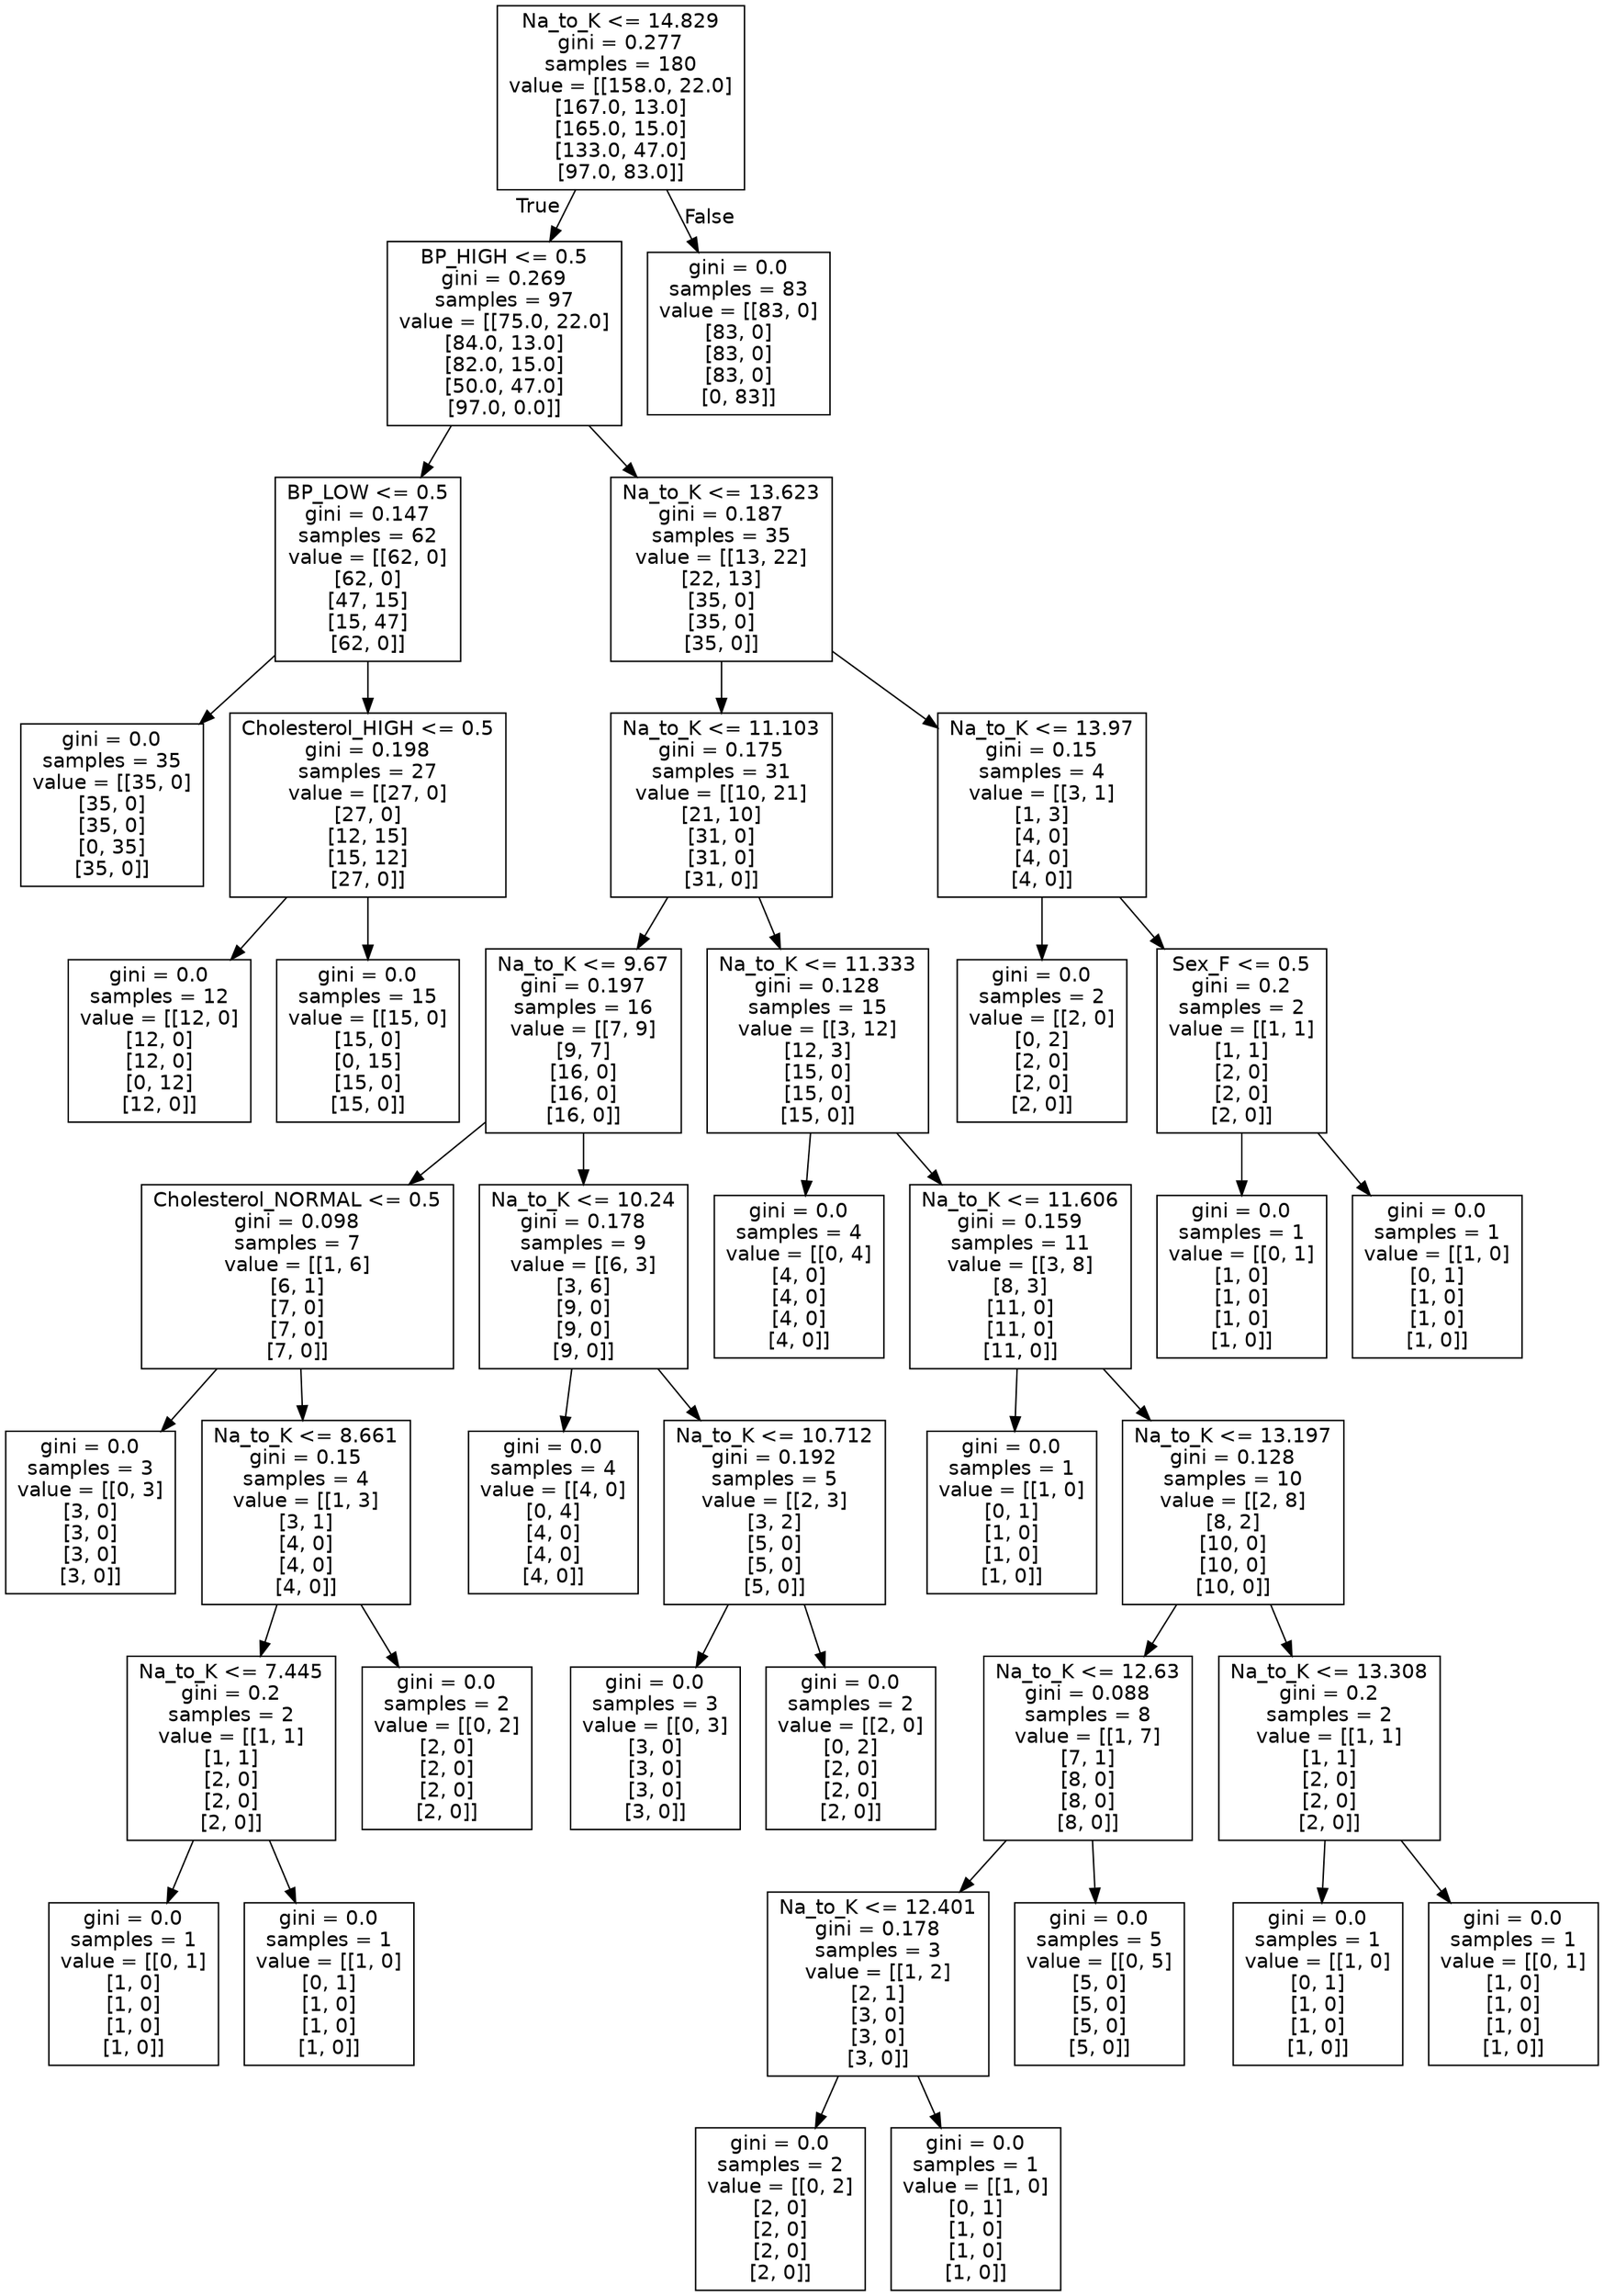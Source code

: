 digraph Tree {
node [shape=box, fontname="helvetica"] ;
edge [fontname="helvetica"] ;
0 [label="Na_to_K <= 14.829\ngini = 0.277\nsamples = 180\nvalue = [[158.0, 22.0]\n[167.0, 13.0]\n[165.0, 15.0]\n[133.0, 47.0]\n[97.0, 83.0]]"] ;
1 [label="BP_HIGH <= 0.5\ngini = 0.269\nsamples = 97\nvalue = [[75.0, 22.0]\n[84.0, 13.0]\n[82.0, 15.0]\n[50.0, 47.0]\n[97.0, 0.0]]"] ;
0 -> 1 [labeldistance=2.5, labelangle=45, headlabel="True"] ;
2 [label="BP_LOW <= 0.5\ngini = 0.147\nsamples = 62\nvalue = [[62, 0]\n[62, 0]\n[47, 15]\n[15, 47]\n[62, 0]]"] ;
1 -> 2 ;
3 [label="gini = 0.0\nsamples = 35\nvalue = [[35, 0]\n[35, 0]\n[35, 0]\n[0, 35]\n[35, 0]]"] ;
2 -> 3 ;
4 [label="Cholesterol_HIGH <= 0.5\ngini = 0.198\nsamples = 27\nvalue = [[27, 0]\n[27, 0]\n[12, 15]\n[15, 12]\n[27, 0]]"] ;
2 -> 4 ;
5 [label="gini = 0.0\nsamples = 12\nvalue = [[12, 0]\n[12, 0]\n[12, 0]\n[0, 12]\n[12, 0]]"] ;
4 -> 5 ;
6 [label="gini = 0.0\nsamples = 15\nvalue = [[15, 0]\n[15, 0]\n[0, 15]\n[15, 0]\n[15, 0]]"] ;
4 -> 6 ;
7 [label="Na_to_K <= 13.623\ngini = 0.187\nsamples = 35\nvalue = [[13, 22]\n[22, 13]\n[35, 0]\n[35, 0]\n[35, 0]]"] ;
1 -> 7 ;
8 [label="Na_to_K <= 11.103\ngini = 0.175\nsamples = 31\nvalue = [[10, 21]\n[21, 10]\n[31, 0]\n[31, 0]\n[31, 0]]"] ;
7 -> 8 ;
9 [label="Na_to_K <= 9.67\ngini = 0.197\nsamples = 16\nvalue = [[7, 9]\n[9, 7]\n[16, 0]\n[16, 0]\n[16, 0]]"] ;
8 -> 9 ;
10 [label="Cholesterol_NORMAL <= 0.5\ngini = 0.098\nsamples = 7\nvalue = [[1, 6]\n[6, 1]\n[7, 0]\n[7, 0]\n[7, 0]]"] ;
9 -> 10 ;
11 [label="gini = 0.0\nsamples = 3\nvalue = [[0, 3]\n[3, 0]\n[3, 0]\n[3, 0]\n[3, 0]]"] ;
10 -> 11 ;
12 [label="Na_to_K <= 8.661\ngini = 0.15\nsamples = 4\nvalue = [[1, 3]\n[3, 1]\n[4, 0]\n[4, 0]\n[4, 0]]"] ;
10 -> 12 ;
13 [label="Na_to_K <= 7.445\ngini = 0.2\nsamples = 2\nvalue = [[1, 1]\n[1, 1]\n[2, 0]\n[2, 0]\n[2, 0]]"] ;
12 -> 13 ;
14 [label="gini = 0.0\nsamples = 1\nvalue = [[0, 1]\n[1, 0]\n[1, 0]\n[1, 0]\n[1, 0]]"] ;
13 -> 14 ;
15 [label="gini = 0.0\nsamples = 1\nvalue = [[1, 0]\n[0, 1]\n[1, 0]\n[1, 0]\n[1, 0]]"] ;
13 -> 15 ;
16 [label="gini = 0.0\nsamples = 2\nvalue = [[0, 2]\n[2, 0]\n[2, 0]\n[2, 0]\n[2, 0]]"] ;
12 -> 16 ;
17 [label="Na_to_K <= 10.24\ngini = 0.178\nsamples = 9\nvalue = [[6, 3]\n[3, 6]\n[9, 0]\n[9, 0]\n[9, 0]]"] ;
9 -> 17 ;
18 [label="gini = 0.0\nsamples = 4\nvalue = [[4, 0]\n[0, 4]\n[4, 0]\n[4, 0]\n[4, 0]]"] ;
17 -> 18 ;
19 [label="Na_to_K <= 10.712\ngini = 0.192\nsamples = 5\nvalue = [[2, 3]\n[3, 2]\n[5, 0]\n[5, 0]\n[5, 0]]"] ;
17 -> 19 ;
20 [label="gini = 0.0\nsamples = 3\nvalue = [[0, 3]\n[3, 0]\n[3, 0]\n[3, 0]\n[3, 0]]"] ;
19 -> 20 ;
21 [label="gini = 0.0\nsamples = 2\nvalue = [[2, 0]\n[0, 2]\n[2, 0]\n[2, 0]\n[2, 0]]"] ;
19 -> 21 ;
22 [label="Na_to_K <= 11.333\ngini = 0.128\nsamples = 15\nvalue = [[3, 12]\n[12, 3]\n[15, 0]\n[15, 0]\n[15, 0]]"] ;
8 -> 22 ;
23 [label="gini = 0.0\nsamples = 4\nvalue = [[0, 4]\n[4, 0]\n[4, 0]\n[4, 0]\n[4, 0]]"] ;
22 -> 23 ;
24 [label="Na_to_K <= 11.606\ngini = 0.159\nsamples = 11\nvalue = [[3, 8]\n[8, 3]\n[11, 0]\n[11, 0]\n[11, 0]]"] ;
22 -> 24 ;
25 [label="gini = 0.0\nsamples = 1\nvalue = [[1, 0]\n[0, 1]\n[1, 0]\n[1, 0]\n[1, 0]]"] ;
24 -> 25 ;
26 [label="Na_to_K <= 13.197\ngini = 0.128\nsamples = 10\nvalue = [[2, 8]\n[8, 2]\n[10, 0]\n[10, 0]\n[10, 0]]"] ;
24 -> 26 ;
27 [label="Na_to_K <= 12.63\ngini = 0.088\nsamples = 8\nvalue = [[1, 7]\n[7, 1]\n[8, 0]\n[8, 0]\n[8, 0]]"] ;
26 -> 27 ;
28 [label="Na_to_K <= 12.401\ngini = 0.178\nsamples = 3\nvalue = [[1, 2]\n[2, 1]\n[3, 0]\n[3, 0]\n[3, 0]]"] ;
27 -> 28 ;
29 [label="gini = 0.0\nsamples = 2\nvalue = [[0, 2]\n[2, 0]\n[2, 0]\n[2, 0]\n[2, 0]]"] ;
28 -> 29 ;
30 [label="gini = 0.0\nsamples = 1\nvalue = [[1, 0]\n[0, 1]\n[1, 0]\n[1, 0]\n[1, 0]]"] ;
28 -> 30 ;
31 [label="gini = 0.0\nsamples = 5\nvalue = [[0, 5]\n[5, 0]\n[5, 0]\n[5, 0]\n[5, 0]]"] ;
27 -> 31 ;
32 [label="Na_to_K <= 13.308\ngini = 0.2\nsamples = 2\nvalue = [[1, 1]\n[1, 1]\n[2, 0]\n[2, 0]\n[2, 0]]"] ;
26 -> 32 ;
33 [label="gini = 0.0\nsamples = 1\nvalue = [[1, 0]\n[0, 1]\n[1, 0]\n[1, 0]\n[1, 0]]"] ;
32 -> 33 ;
34 [label="gini = 0.0\nsamples = 1\nvalue = [[0, 1]\n[1, 0]\n[1, 0]\n[1, 0]\n[1, 0]]"] ;
32 -> 34 ;
35 [label="Na_to_K <= 13.97\ngini = 0.15\nsamples = 4\nvalue = [[3, 1]\n[1, 3]\n[4, 0]\n[4, 0]\n[4, 0]]"] ;
7 -> 35 ;
36 [label="gini = 0.0\nsamples = 2\nvalue = [[2, 0]\n[0, 2]\n[2, 0]\n[2, 0]\n[2, 0]]"] ;
35 -> 36 ;
37 [label="Sex_F <= 0.5\ngini = 0.2\nsamples = 2\nvalue = [[1, 1]\n[1, 1]\n[2, 0]\n[2, 0]\n[2, 0]]"] ;
35 -> 37 ;
38 [label="gini = 0.0\nsamples = 1\nvalue = [[0, 1]\n[1, 0]\n[1, 0]\n[1, 0]\n[1, 0]]"] ;
37 -> 38 ;
39 [label="gini = 0.0\nsamples = 1\nvalue = [[1, 0]\n[0, 1]\n[1, 0]\n[1, 0]\n[1, 0]]"] ;
37 -> 39 ;
40 [label="gini = 0.0\nsamples = 83\nvalue = [[83, 0]\n[83, 0]\n[83, 0]\n[83, 0]\n[0, 83]]"] ;
0 -> 40 [labeldistance=2.5, labelangle=-45, headlabel="False"] ;
}